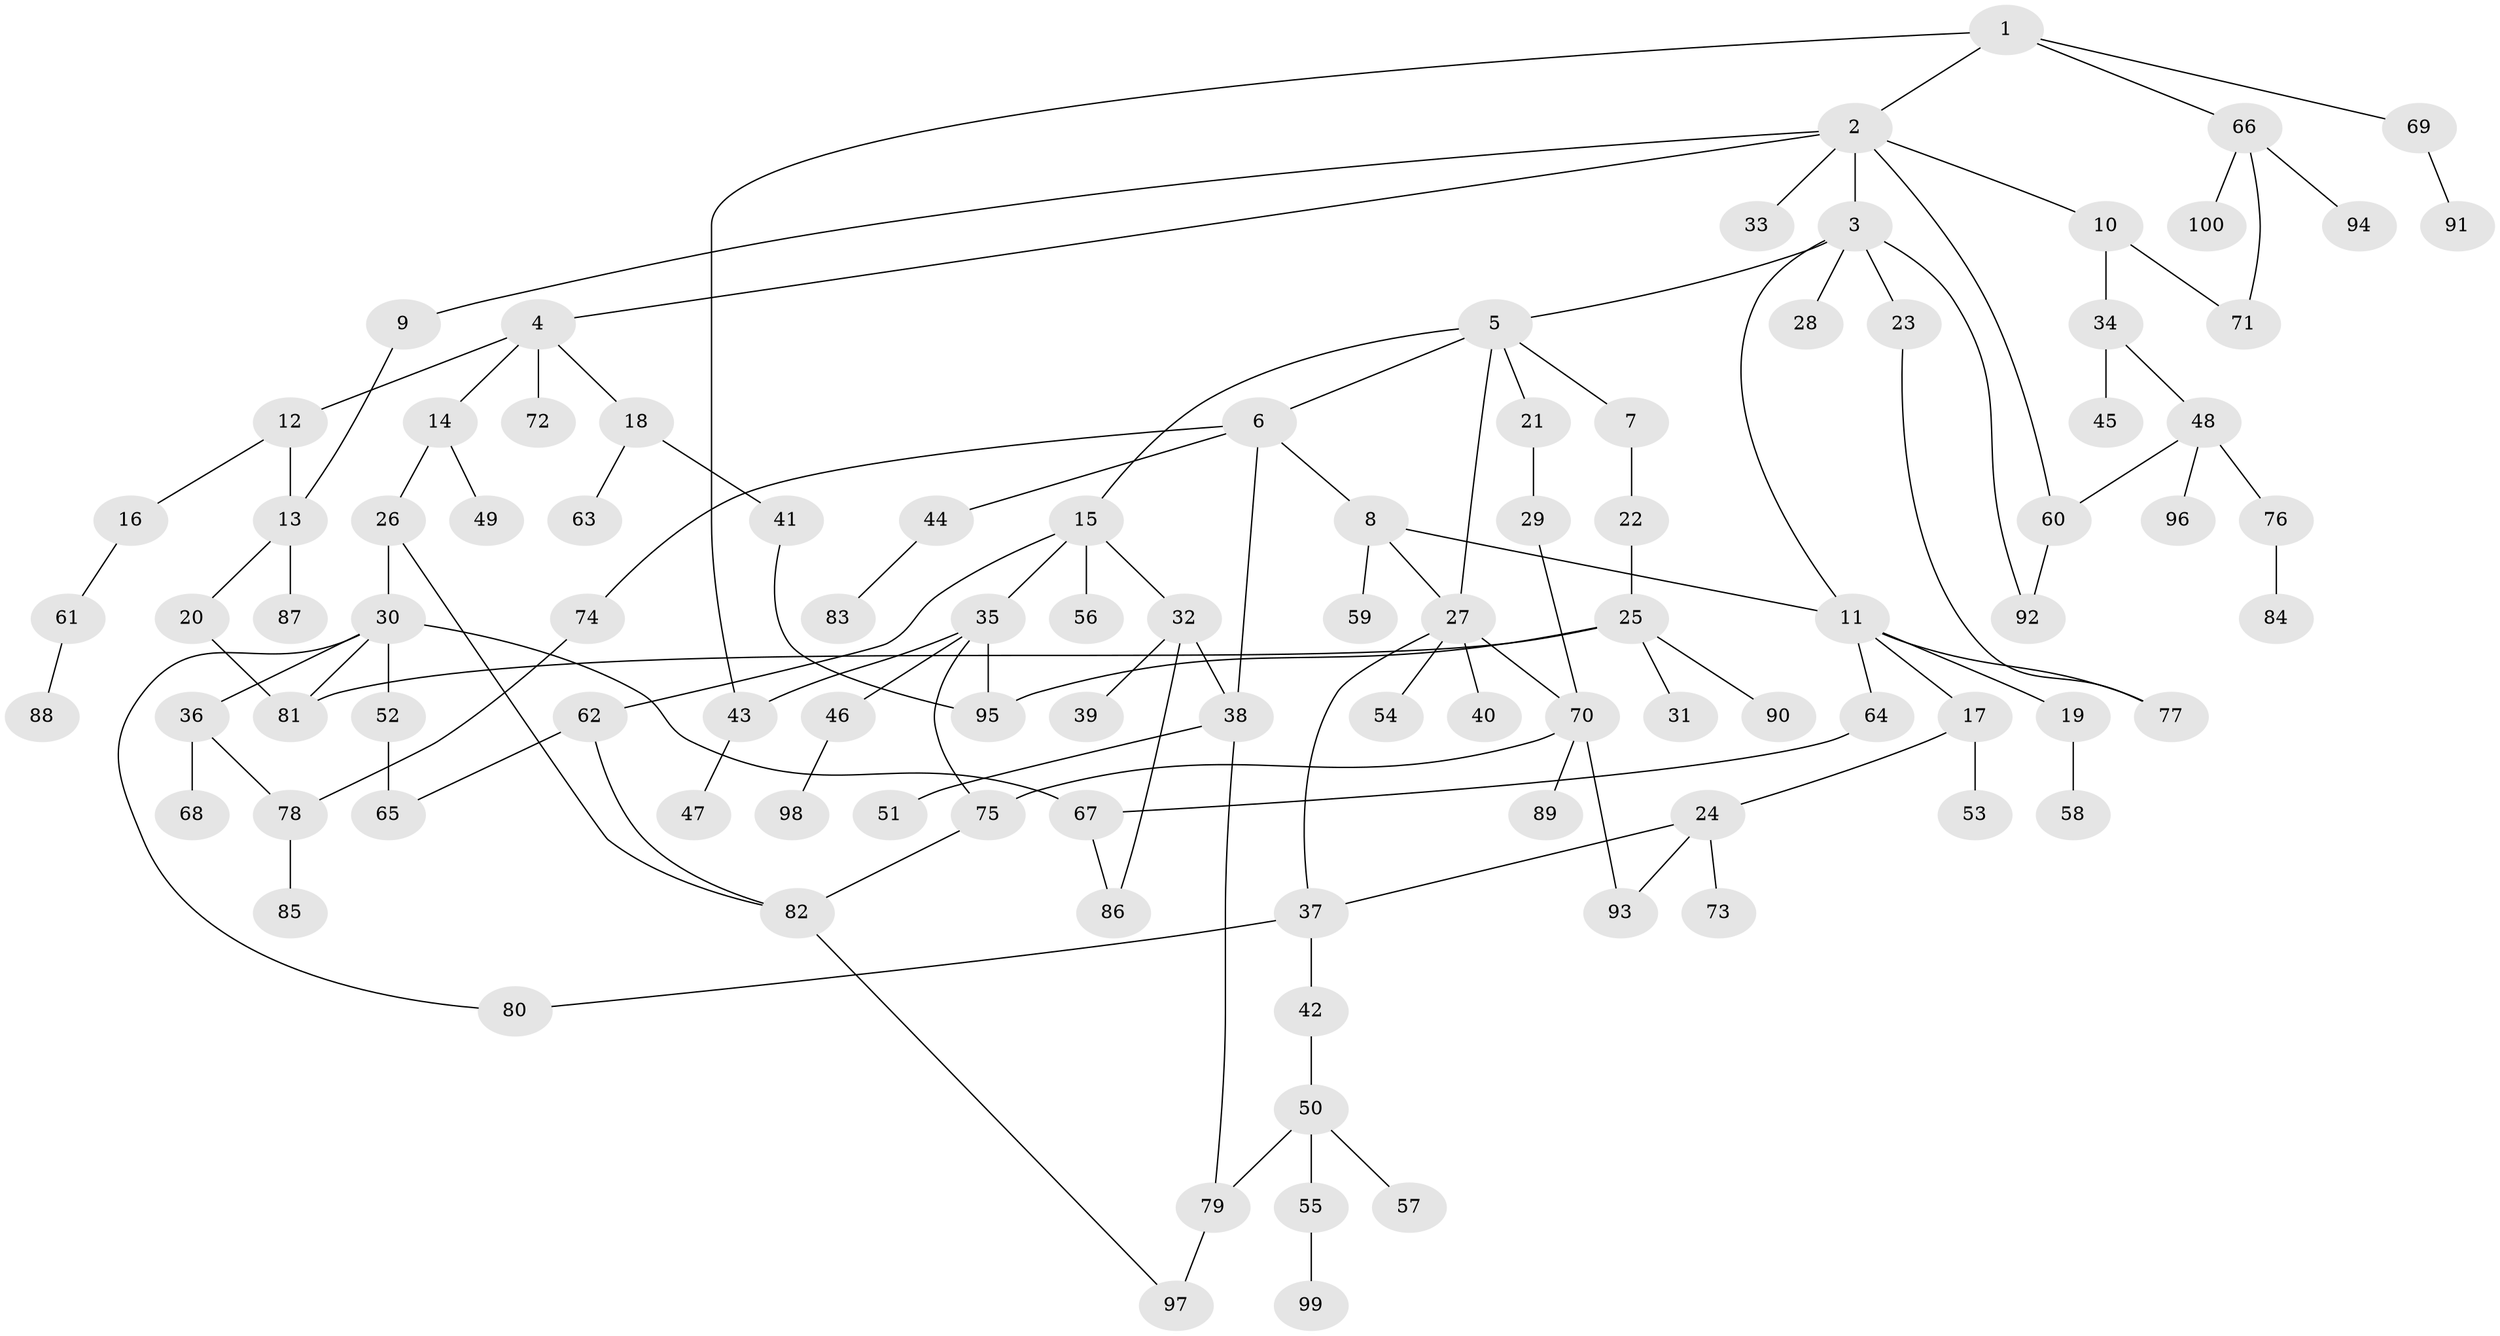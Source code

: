 // Generated by graph-tools (version 1.1) at 2025/11/02/21/25 10:11:06]
// undirected, 100 vertices, 125 edges
graph export_dot {
graph [start="1"]
  node [color=gray90,style=filled];
  1;
  2;
  3;
  4;
  5;
  6;
  7;
  8;
  9;
  10;
  11;
  12;
  13;
  14;
  15;
  16;
  17;
  18;
  19;
  20;
  21;
  22;
  23;
  24;
  25;
  26;
  27;
  28;
  29;
  30;
  31;
  32;
  33;
  34;
  35;
  36;
  37;
  38;
  39;
  40;
  41;
  42;
  43;
  44;
  45;
  46;
  47;
  48;
  49;
  50;
  51;
  52;
  53;
  54;
  55;
  56;
  57;
  58;
  59;
  60;
  61;
  62;
  63;
  64;
  65;
  66;
  67;
  68;
  69;
  70;
  71;
  72;
  73;
  74;
  75;
  76;
  77;
  78;
  79;
  80;
  81;
  82;
  83;
  84;
  85;
  86;
  87;
  88;
  89;
  90;
  91;
  92;
  93;
  94;
  95;
  96;
  97;
  98;
  99;
  100;
  1 -- 2;
  1 -- 43;
  1 -- 66;
  1 -- 69;
  2 -- 3;
  2 -- 4;
  2 -- 9;
  2 -- 10;
  2 -- 33;
  2 -- 60;
  3 -- 5;
  3 -- 11;
  3 -- 23;
  3 -- 28;
  3 -- 92;
  4 -- 12;
  4 -- 14;
  4 -- 18;
  4 -- 72;
  5 -- 6;
  5 -- 7;
  5 -- 15;
  5 -- 21;
  5 -- 27;
  6 -- 8;
  6 -- 44;
  6 -- 74;
  6 -- 38;
  7 -- 22;
  8 -- 27;
  8 -- 59;
  8 -- 11;
  9 -- 13;
  10 -- 34;
  10 -- 71;
  11 -- 17;
  11 -- 19;
  11 -- 64;
  11 -- 77;
  12 -- 16;
  12 -- 13;
  13 -- 20;
  13 -- 87;
  14 -- 26;
  14 -- 49;
  15 -- 32;
  15 -- 35;
  15 -- 56;
  15 -- 62;
  16 -- 61;
  17 -- 24;
  17 -- 53;
  18 -- 41;
  18 -- 63;
  19 -- 58;
  20 -- 81;
  21 -- 29;
  22 -- 25;
  23 -- 77;
  24 -- 37;
  24 -- 73;
  24 -- 93;
  25 -- 31;
  25 -- 90;
  25 -- 81;
  25 -- 95;
  26 -- 30;
  26 -- 82;
  27 -- 40;
  27 -- 54;
  27 -- 70;
  27 -- 37;
  29 -- 70;
  30 -- 36;
  30 -- 52;
  30 -- 80;
  30 -- 81;
  30 -- 67;
  32 -- 38;
  32 -- 39;
  32 -- 86;
  34 -- 45;
  34 -- 48;
  35 -- 46;
  35 -- 95;
  35 -- 75;
  35 -- 43;
  36 -- 68;
  36 -- 78;
  37 -- 42;
  37 -- 80;
  38 -- 51;
  38 -- 79;
  41 -- 95;
  42 -- 50;
  43 -- 47;
  44 -- 83;
  46 -- 98;
  48 -- 60;
  48 -- 76;
  48 -- 96;
  50 -- 55;
  50 -- 57;
  50 -- 79;
  52 -- 65;
  55 -- 99;
  60 -- 92;
  61 -- 88;
  62 -- 65;
  62 -- 82;
  64 -- 67;
  66 -- 71;
  66 -- 94;
  66 -- 100;
  67 -- 86;
  69 -- 91;
  70 -- 75;
  70 -- 89;
  70 -- 93;
  74 -- 78;
  75 -- 82;
  76 -- 84;
  78 -- 85;
  79 -- 97;
  82 -- 97;
}
